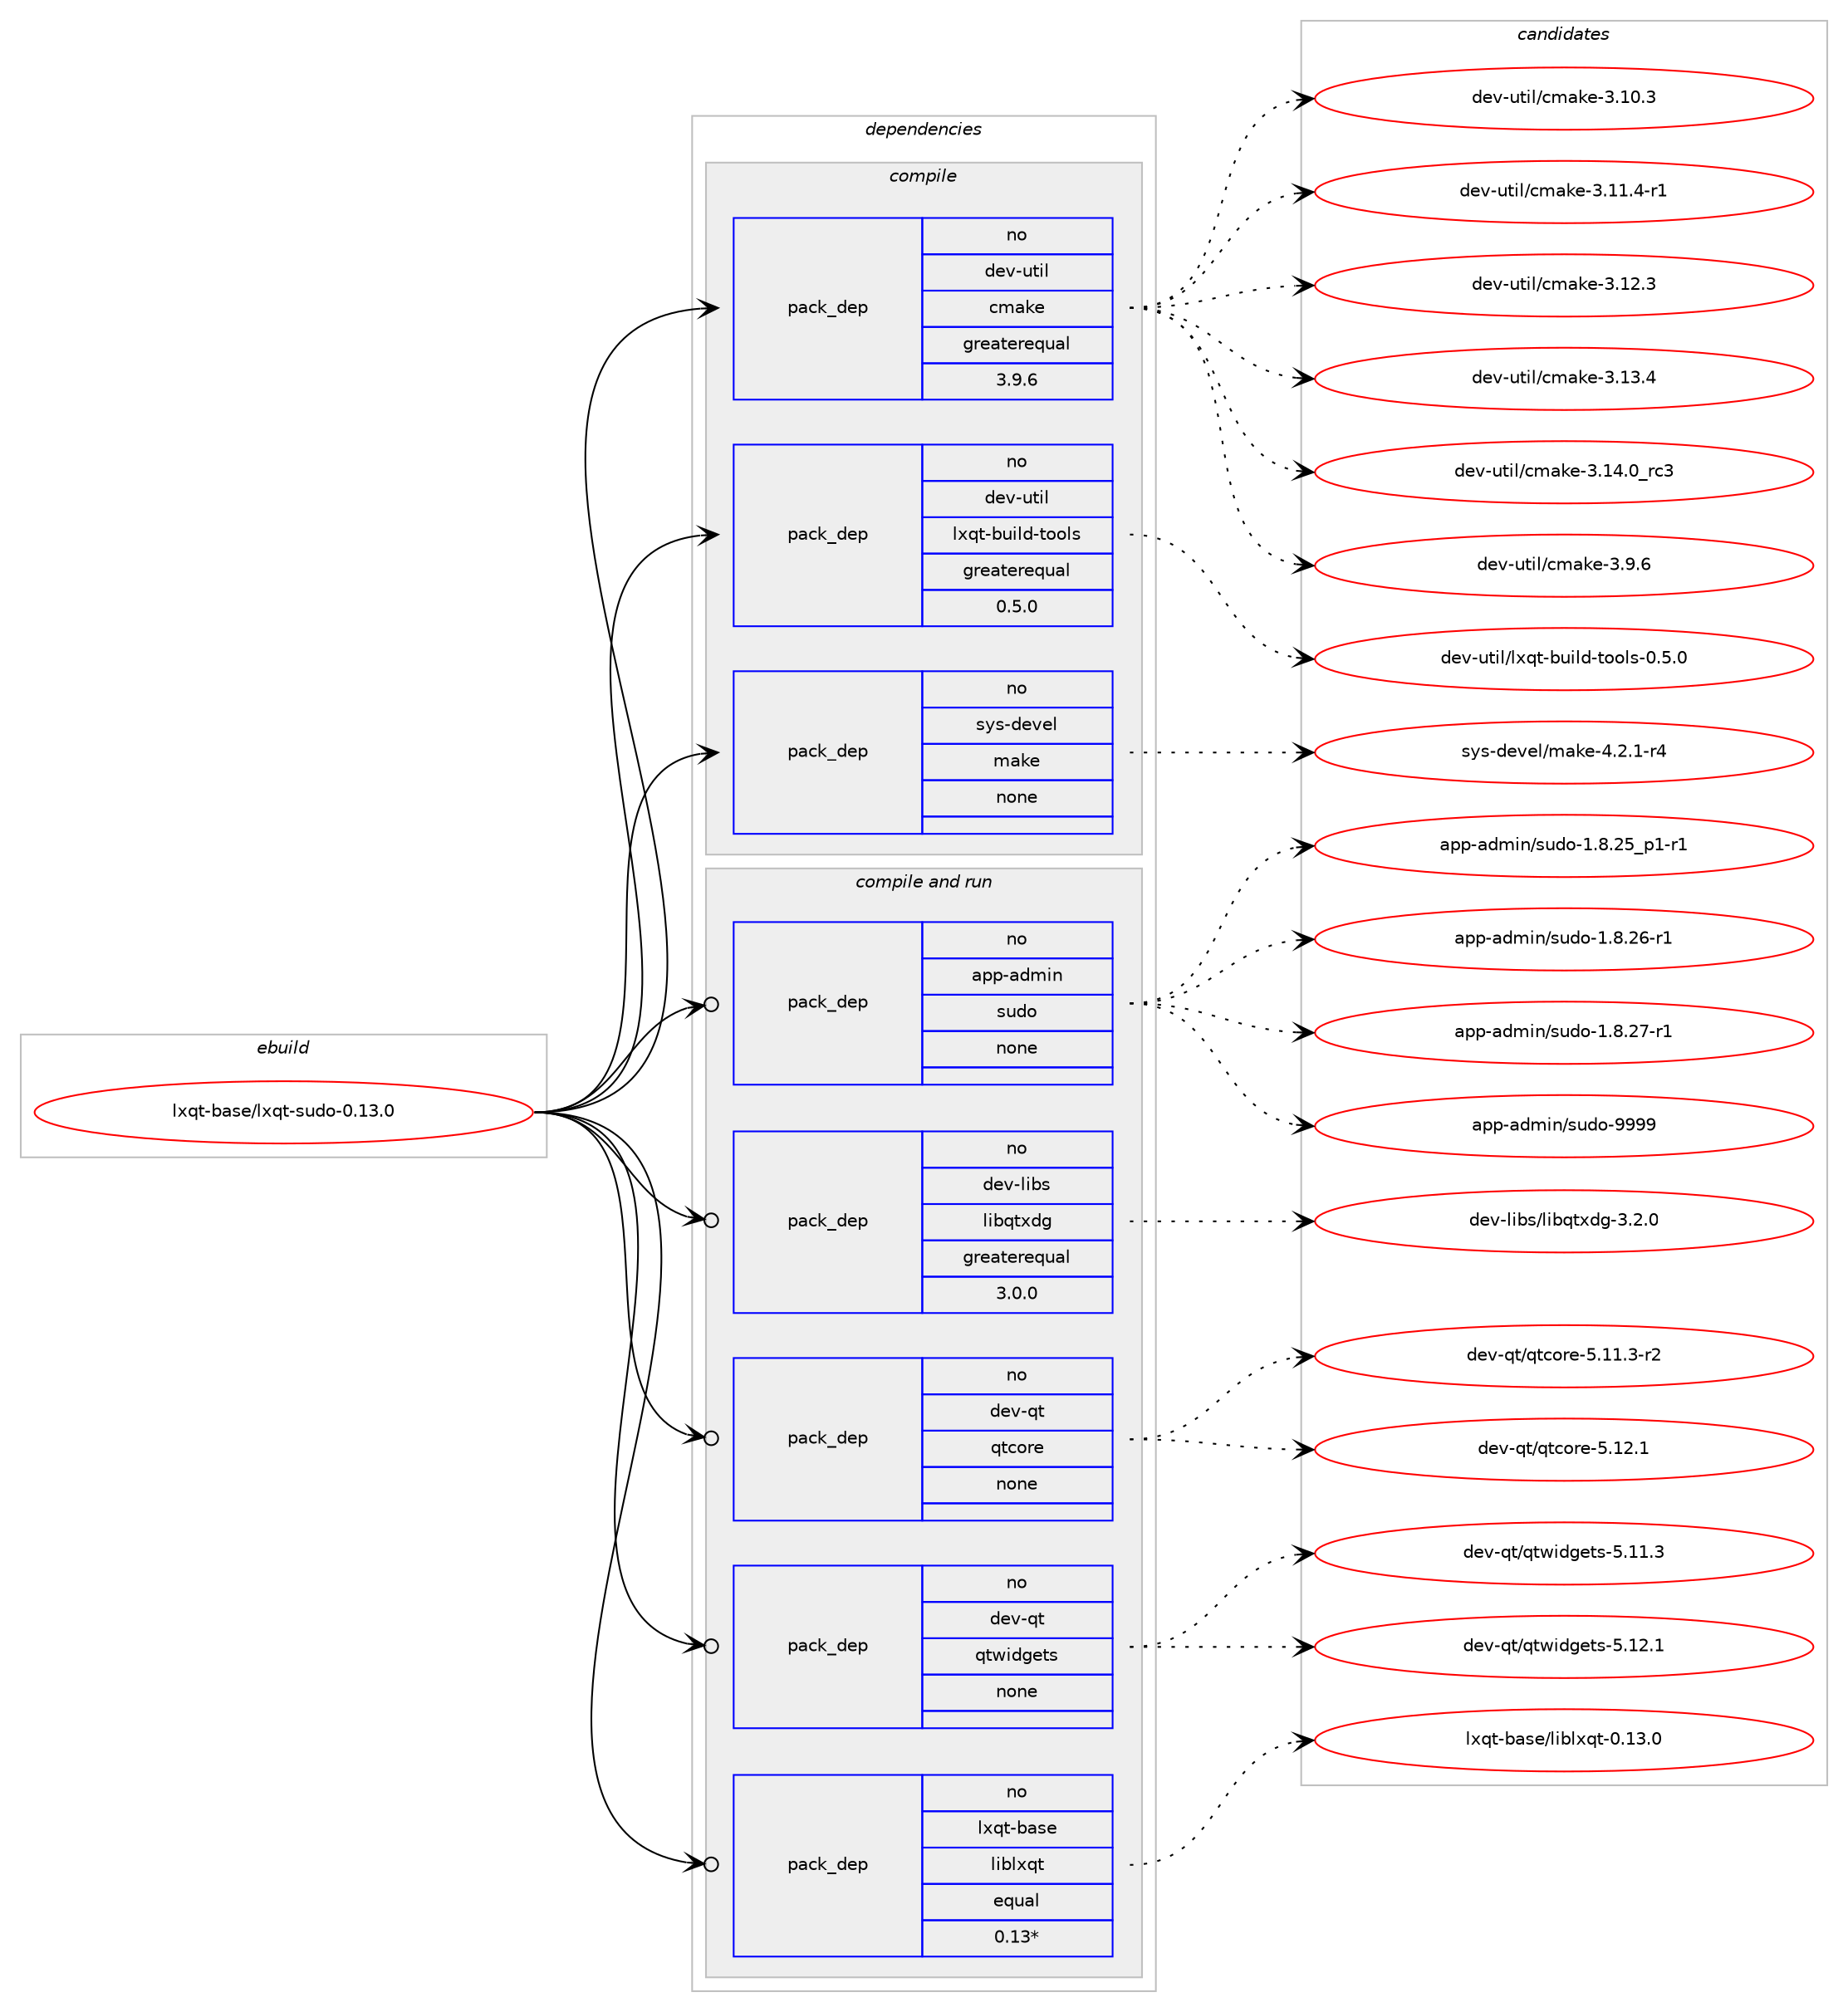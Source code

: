 digraph prolog {

# *************
# Graph options
# *************

newrank=true;
concentrate=true;
compound=true;
graph [rankdir=LR,fontname=Helvetica,fontsize=10,ranksep=1.5];#, ranksep=2.5, nodesep=0.2];
edge  [arrowhead=vee];
node  [fontname=Helvetica,fontsize=10];

# **********
# The ebuild
# **********

subgraph cluster_leftcol {
color=gray;
rank=same;
label=<<i>ebuild</i>>;
id [label="lxqt-base/lxqt-sudo-0.13.0", color=red, width=4, href="../lxqt-base/lxqt-sudo-0.13.0.svg"];
}

# ****************
# The dependencies
# ****************

subgraph cluster_midcol {
color=gray;
label=<<i>dependencies</i>>;
subgraph cluster_compile {
fillcolor="#eeeeee";
style=filled;
label=<<i>compile</i>>;
subgraph pack1137786 {
dependency1593056 [label=<<TABLE BORDER="0" CELLBORDER="1" CELLSPACING="0" CELLPADDING="4" WIDTH="220"><TR><TD ROWSPAN="6" CELLPADDING="30">pack_dep</TD></TR><TR><TD WIDTH="110">no</TD></TR><TR><TD>dev-util</TD></TR><TR><TD>cmake</TD></TR><TR><TD>greaterequal</TD></TR><TR><TD>3.9.6</TD></TR></TABLE>>, shape=none, color=blue];
}
id:e -> dependency1593056:w [weight=20,style="solid",arrowhead="vee"];
subgraph pack1137787 {
dependency1593057 [label=<<TABLE BORDER="0" CELLBORDER="1" CELLSPACING="0" CELLPADDING="4" WIDTH="220"><TR><TD ROWSPAN="6" CELLPADDING="30">pack_dep</TD></TR><TR><TD WIDTH="110">no</TD></TR><TR><TD>dev-util</TD></TR><TR><TD>lxqt-build-tools</TD></TR><TR><TD>greaterequal</TD></TR><TR><TD>0.5.0</TD></TR></TABLE>>, shape=none, color=blue];
}
id:e -> dependency1593057:w [weight=20,style="solid",arrowhead="vee"];
subgraph pack1137788 {
dependency1593058 [label=<<TABLE BORDER="0" CELLBORDER="1" CELLSPACING="0" CELLPADDING="4" WIDTH="220"><TR><TD ROWSPAN="6" CELLPADDING="30">pack_dep</TD></TR><TR><TD WIDTH="110">no</TD></TR><TR><TD>sys-devel</TD></TR><TR><TD>make</TD></TR><TR><TD>none</TD></TR><TR><TD></TD></TR></TABLE>>, shape=none, color=blue];
}
id:e -> dependency1593058:w [weight=20,style="solid",arrowhead="vee"];
}
subgraph cluster_compileandrun {
fillcolor="#eeeeee";
style=filled;
label=<<i>compile and run</i>>;
subgraph pack1137789 {
dependency1593059 [label=<<TABLE BORDER="0" CELLBORDER="1" CELLSPACING="0" CELLPADDING="4" WIDTH="220"><TR><TD ROWSPAN="6" CELLPADDING="30">pack_dep</TD></TR><TR><TD WIDTH="110">no</TD></TR><TR><TD>app-admin</TD></TR><TR><TD>sudo</TD></TR><TR><TD>none</TD></TR><TR><TD></TD></TR></TABLE>>, shape=none, color=blue];
}
id:e -> dependency1593059:w [weight=20,style="solid",arrowhead="odotvee"];
subgraph pack1137790 {
dependency1593060 [label=<<TABLE BORDER="0" CELLBORDER="1" CELLSPACING="0" CELLPADDING="4" WIDTH="220"><TR><TD ROWSPAN="6" CELLPADDING="30">pack_dep</TD></TR><TR><TD WIDTH="110">no</TD></TR><TR><TD>dev-libs</TD></TR><TR><TD>libqtxdg</TD></TR><TR><TD>greaterequal</TD></TR><TR><TD>3.0.0</TD></TR></TABLE>>, shape=none, color=blue];
}
id:e -> dependency1593060:w [weight=20,style="solid",arrowhead="odotvee"];
subgraph pack1137791 {
dependency1593061 [label=<<TABLE BORDER="0" CELLBORDER="1" CELLSPACING="0" CELLPADDING="4" WIDTH="220"><TR><TD ROWSPAN="6" CELLPADDING="30">pack_dep</TD></TR><TR><TD WIDTH="110">no</TD></TR><TR><TD>dev-qt</TD></TR><TR><TD>qtcore</TD></TR><TR><TD>none</TD></TR><TR><TD></TD></TR></TABLE>>, shape=none, color=blue];
}
id:e -> dependency1593061:w [weight=20,style="solid",arrowhead="odotvee"];
subgraph pack1137792 {
dependency1593062 [label=<<TABLE BORDER="0" CELLBORDER="1" CELLSPACING="0" CELLPADDING="4" WIDTH="220"><TR><TD ROWSPAN="6" CELLPADDING="30">pack_dep</TD></TR><TR><TD WIDTH="110">no</TD></TR><TR><TD>dev-qt</TD></TR><TR><TD>qtwidgets</TD></TR><TR><TD>none</TD></TR><TR><TD></TD></TR></TABLE>>, shape=none, color=blue];
}
id:e -> dependency1593062:w [weight=20,style="solid",arrowhead="odotvee"];
subgraph pack1137793 {
dependency1593063 [label=<<TABLE BORDER="0" CELLBORDER="1" CELLSPACING="0" CELLPADDING="4" WIDTH="220"><TR><TD ROWSPAN="6" CELLPADDING="30">pack_dep</TD></TR><TR><TD WIDTH="110">no</TD></TR><TR><TD>lxqt-base</TD></TR><TR><TD>liblxqt</TD></TR><TR><TD>equal</TD></TR><TR><TD>0.13*</TD></TR></TABLE>>, shape=none, color=blue];
}
id:e -> dependency1593063:w [weight=20,style="solid",arrowhead="odotvee"];
}
subgraph cluster_run {
fillcolor="#eeeeee";
style=filled;
label=<<i>run</i>>;
}
}

# **************
# The candidates
# **************

subgraph cluster_choices {
rank=same;
color=gray;
label=<<i>candidates</i>>;

subgraph choice1137786 {
color=black;
nodesep=1;
choice1001011184511711610510847991099710710145514649484651 [label="dev-util/cmake-3.10.3", color=red, width=4,href="../dev-util/cmake-3.10.3.svg"];
choice10010111845117116105108479910997107101455146494946524511449 [label="dev-util/cmake-3.11.4-r1", color=red, width=4,href="../dev-util/cmake-3.11.4-r1.svg"];
choice1001011184511711610510847991099710710145514649504651 [label="dev-util/cmake-3.12.3", color=red, width=4,href="../dev-util/cmake-3.12.3.svg"];
choice1001011184511711610510847991099710710145514649514652 [label="dev-util/cmake-3.13.4", color=red, width=4,href="../dev-util/cmake-3.13.4.svg"];
choice1001011184511711610510847991099710710145514649524648951149951 [label="dev-util/cmake-3.14.0_rc3", color=red, width=4,href="../dev-util/cmake-3.14.0_rc3.svg"];
choice10010111845117116105108479910997107101455146574654 [label="dev-util/cmake-3.9.6", color=red, width=4,href="../dev-util/cmake-3.9.6.svg"];
dependency1593056:e -> choice1001011184511711610510847991099710710145514649484651:w [style=dotted,weight="100"];
dependency1593056:e -> choice10010111845117116105108479910997107101455146494946524511449:w [style=dotted,weight="100"];
dependency1593056:e -> choice1001011184511711610510847991099710710145514649504651:w [style=dotted,weight="100"];
dependency1593056:e -> choice1001011184511711610510847991099710710145514649514652:w [style=dotted,weight="100"];
dependency1593056:e -> choice1001011184511711610510847991099710710145514649524648951149951:w [style=dotted,weight="100"];
dependency1593056:e -> choice10010111845117116105108479910997107101455146574654:w [style=dotted,weight="100"];
}
subgraph choice1137787 {
color=black;
nodesep=1;
choice1001011184511711610510847108120113116459811710510810045116111111108115454846534648 [label="dev-util/lxqt-build-tools-0.5.0", color=red, width=4,href="../dev-util/lxqt-build-tools-0.5.0.svg"];
dependency1593057:e -> choice1001011184511711610510847108120113116459811710510810045116111111108115454846534648:w [style=dotted,weight="100"];
}
subgraph choice1137788 {
color=black;
nodesep=1;
choice1151211154510010111810110847109971071014552465046494511452 [label="sys-devel/make-4.2.1-r4", color=red, width=4,href="../sys-devel/make-4.2.1-r4.svg"];
dependency1593058:e -> choice1151211154510010111810110847109971071014552465046494511452:w [style=dotted,weight="100"];
}
subgraph choice1137789 {
color=black;
nodesep=1;
choice971121124597100109105110471151171001114549465646505395112494511449 [label="app-admin/sudo-1.8.25_p1-r1", color=red, width=4,href="../app-admin/sudo-1.8.25_p1-r1.svg"];
choice97112112459710010910511047115117100111454946564650544511449 [label="app-admin/sudo-1.8.26-r1", color=red, width=4,href="../app-admin/sudo-1.8.26-r1.svg"];
choice97112112459710010910511047115117100111454946564650554511449 [label="app-admin/sudo-1.8.27-r1", color=red, width=4,href="../app-admin/sudo-1.8.27-r1.svg"];
choice971121124597100109105110471151171001114557575757 [label="app-admin/sudo-9999", color=red, width=4,href="../app-admin/sudo-9999.svg"];
dependency1593059:e -> choice971121124597100109105110471151171001114549465646505395112494511449:w [style=dotted,weight="100"];
dependency1593059:e -> choice97112112459710010910511047115117100111454946564650544511449:w [style=dotted,weight="100"];
dependency1593059:e -> choice97112112459710010910511047115117100111454946564650554511449:w [style=dotted,weight="100"];
dependency1593059:e -> choice971121124597100109105110471151171001114557575757:w [style=dotted,weight="100"];
}
subgraph choice1137790 {
color=black;
nodesep=1;
choice10010111845108105981154710810598113116120100103455146504648 [label="dev-libs/libqtxdg-3.2.0", color=red, width=4,href="../dev-libs/libqtxdg-3.2.0.svg"];
dependency1593060:e -> choice10010111845108105981154710810598113116120100103455146504648:w [style=dotted,weight="100"];
}
subgraph choice1137791 {
color=black;
nodesep=1;
choice100101118451131164711311699111114101455346494946514511450 [label="dev-qt/qtcore-5.11.3-r2", color=red, width=4,href="../dev-qt/qtcore-5.11.3-r2.svg"];
choice10010111845113116471131169911111410145534649504649 [label="dev-qt/qtcore-5.12.1", color=red, width=4,href="../dev-qt/qtcore-5.12.1.svg"];
dependency1593061:e -> choice100101118451131164711311699111114101455346494946514511450:w [style=dotted,weight="100"];
dependency1593061:e -> choice10010111845113116471131169911111410145534649504649:w [style=dotted,weight="100"];
}
subgraph choice1137792 {
color=black;
nodesep=1;
choice100101118451131164711311611910510010310111611545534649494651 [label="dev-qt/qtwidgets-5.11.3", color=red, width=4,href="../dev-qt/qtwidgets-5.11.3.svg"];
choice100101118451131164711311611910510010310111611545534649504649 [label="dev-qt/qtwidgets-5.12.1", color=red, width=4,href="../dev-qt/qtwidgets-5.12.1.svg"];
dependency1593062:e -> choice100101118451131164711311611910510010310111611545534649494651:w [style=dotted,weight="100"];
dependency1593062:e -> choice100101118451131164711311611910510010310111611545534649504649:w [style=dotted,weight="100"];
}
subgraph choice1137793 {
color=black;
nodesep=1;
choice108120113116459897115101471081059810812011311645484649514648 [label="lxqt-base/liblxqt-0.13.0", color=red, width=4,href="../lxqt-base/liblxqt-0.13.0.svg"];
dependency1593063:e -> choice108120113116459897115101471081059810812011311645484649514648:w [style=dotted,weight="100"];
}
}

}
